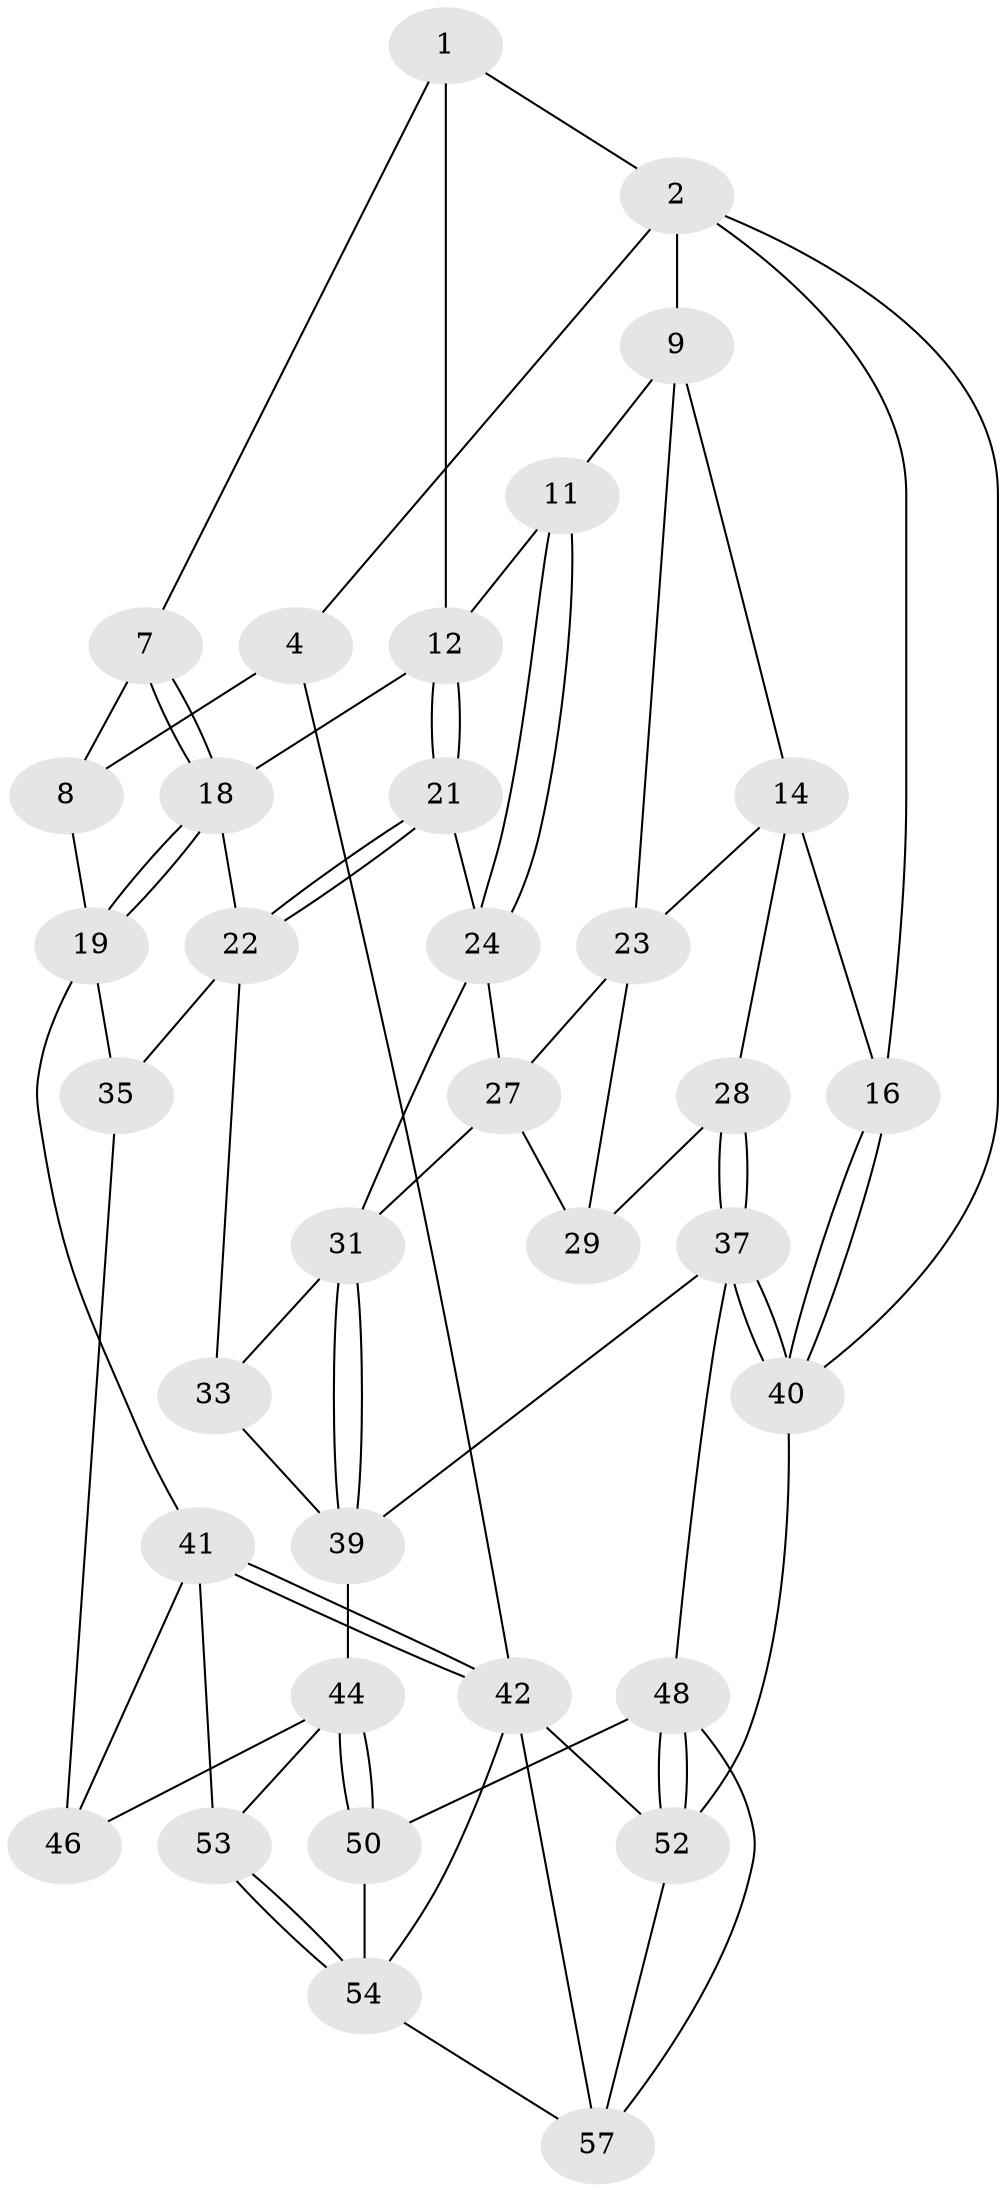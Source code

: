 // original degree distribution, {3: 0.03389830508474576, 4: 0.23728813559322035, 5: 0.5423728813559322, 6: 0.1864406779661017}
// Generated by graph-tools (version 1.1) at 2025/11/02/27/25 16:11:55]
// undirected, 35 vertices, 77 edges
graph export_dot {
graph [start="1"]
  node [color=gray90,style=filled];
  1 [pos="+0.25795059331132586+0",super="+6"];
  2 [pos="+0.5708278348040349+0",super="+3"];
  4 [pos="+0+0",super="+5"];
  7 [pos="+0.13167675364005033+0.11346479714748443"];
  8 [pos="+0.11542895575554477+0.09815522562401811",super="+17"];
  9 [pos="+0.5719796641248239+0",super="+10"];
  11 [pos="+0.4419879298221095+0.13940543553266058"];
  12 [pos="+0.358547071432328+0.111943766952338",super="+13"];
  14 [pos="+0.6987875580551558+0.12209114495903281",super="+15"];
  16 [pos="+1+0"];
  18 [pos="+0.08813718503880082+0.24825646763081233",super="+20"];
  19 [pos="+0+0.3364505160924332",super="+36"];
  21 [pos="+0.34158839851061334+0.2714654795255151"];
  22 [pos="+0.2559424033005344+0.2795946410763422",super="+34"];
  23 [pos="+0.5444697101402933+0.1698083325628985",super="+26"];
  24 [pos="+0.4124593361350308+0.28479035274405834",super="+25"];
  27 [pos="+0.5028937223190809+0.28970936333732705",super="+30"];
  28 [pos="+0.7411988260444726+0.26117231774245847"];
  29 [pos="+0.6514312821233322+0.2583487118242321"];
  31 [pos="+0.554722138427206+0.47394294643074253",super="+32"];
  33 [pos="+0.31855445136093513+0.47206219724869797"];
  35 [pos="+0.2214672095015282+0.5163448703448068"];
  37 [pos="+0.7710186818471099+0.5628736082700609",super="+38"];
  39 [pos="+0.5635562346004436+0.5059929761067796",super="+43"];
  40 [pos="+0.9674937056838084+0.6111983878800232",super="+47"];
  41 [pos="+0+0.7500928956601773",super="+51"];
  42 [pos="+0+1",super="+55"];
  44 [pos="+0.3626280663679951+0.7333107916566178",super="+45"];
  46 [pos="+0.23985310723874054+0.5957262923691996"];
  48 [pos="+0.5725843817523891+0.8025631085000756",super="+49"];
  50 [pos="+0.4126834882564294+0.786499990226101"];
  52 [pos="+0.6804215752941709+1",super="+58"];
  53 [pos="+0.22126404607107744+0.7722142511945729"];
  54 [pos="+0.17607576895129148+0.9829566933904835",super="+56"];
  57 [pos="+0.4050306919969328+0.9146034332643244",super="+59"];
  1 -- 2;
  1 -- 12;
  1 -- 7;
  2 -- 9;
  2 -- 16;
  2 -- 40;
  2 -- 4;
  4 -- 42;
  4 -- 8 [weight=2];
  7 -- 8;
  7 -- 18;
  7 -- 18;
  8 -- 19;
  9 -- 14;
  9 -- 11;
  9 -- 23;
  11 -- 12;
  11 -- 24;
  11 -- 24;
  12 -- 21;
  12 -- 21;
  12 -- 18;
  14 -- 23;
  14 -- 16;
  14 -- 28;
  16 -- 40;
  16 -- 40;
  18 -- 19;
  18 -- 19;
  18 -- 22;
  19 -- 41;
  19 -- 35;
  21 -- 22;
  21 -- 22;
  21 -- 24;
  22 -- 33;
  22 -- 35;
  23 -- 27;
  23 -- 29;
  24 -- 27;
  24 -- 31;
  27 -- 29;
  27 -- 31;
  28 -- 29;
  28 -- 37;
  28 -- 37;
  31 -- 39;
  31 -- 39;
  31 -- 33;
  33 -- 39;
  35 -- 46;
  37 -- 40;
  37 -- 40;
  37 -- 48;
  37 -- 39;
  39 -- 44;
  40 -- 52 [weight=2];
  41 -- 42;
  41 -- 42;
  41 -- 53;
  41 -- 46;
  42 -- 52;
  42 -- 57;
  42 -- 54;
  44 -- 50;
  44 -- 50;
  44 -- 53;
  44 -- 46;
  48 -- 52;
  48 -- 52;
  48 -- 57;
  48 -- 50;
  50 -- 54;
  52 -- 57;
  53 -- 54;
  53 -- 54;
  54 -- 57;
}
